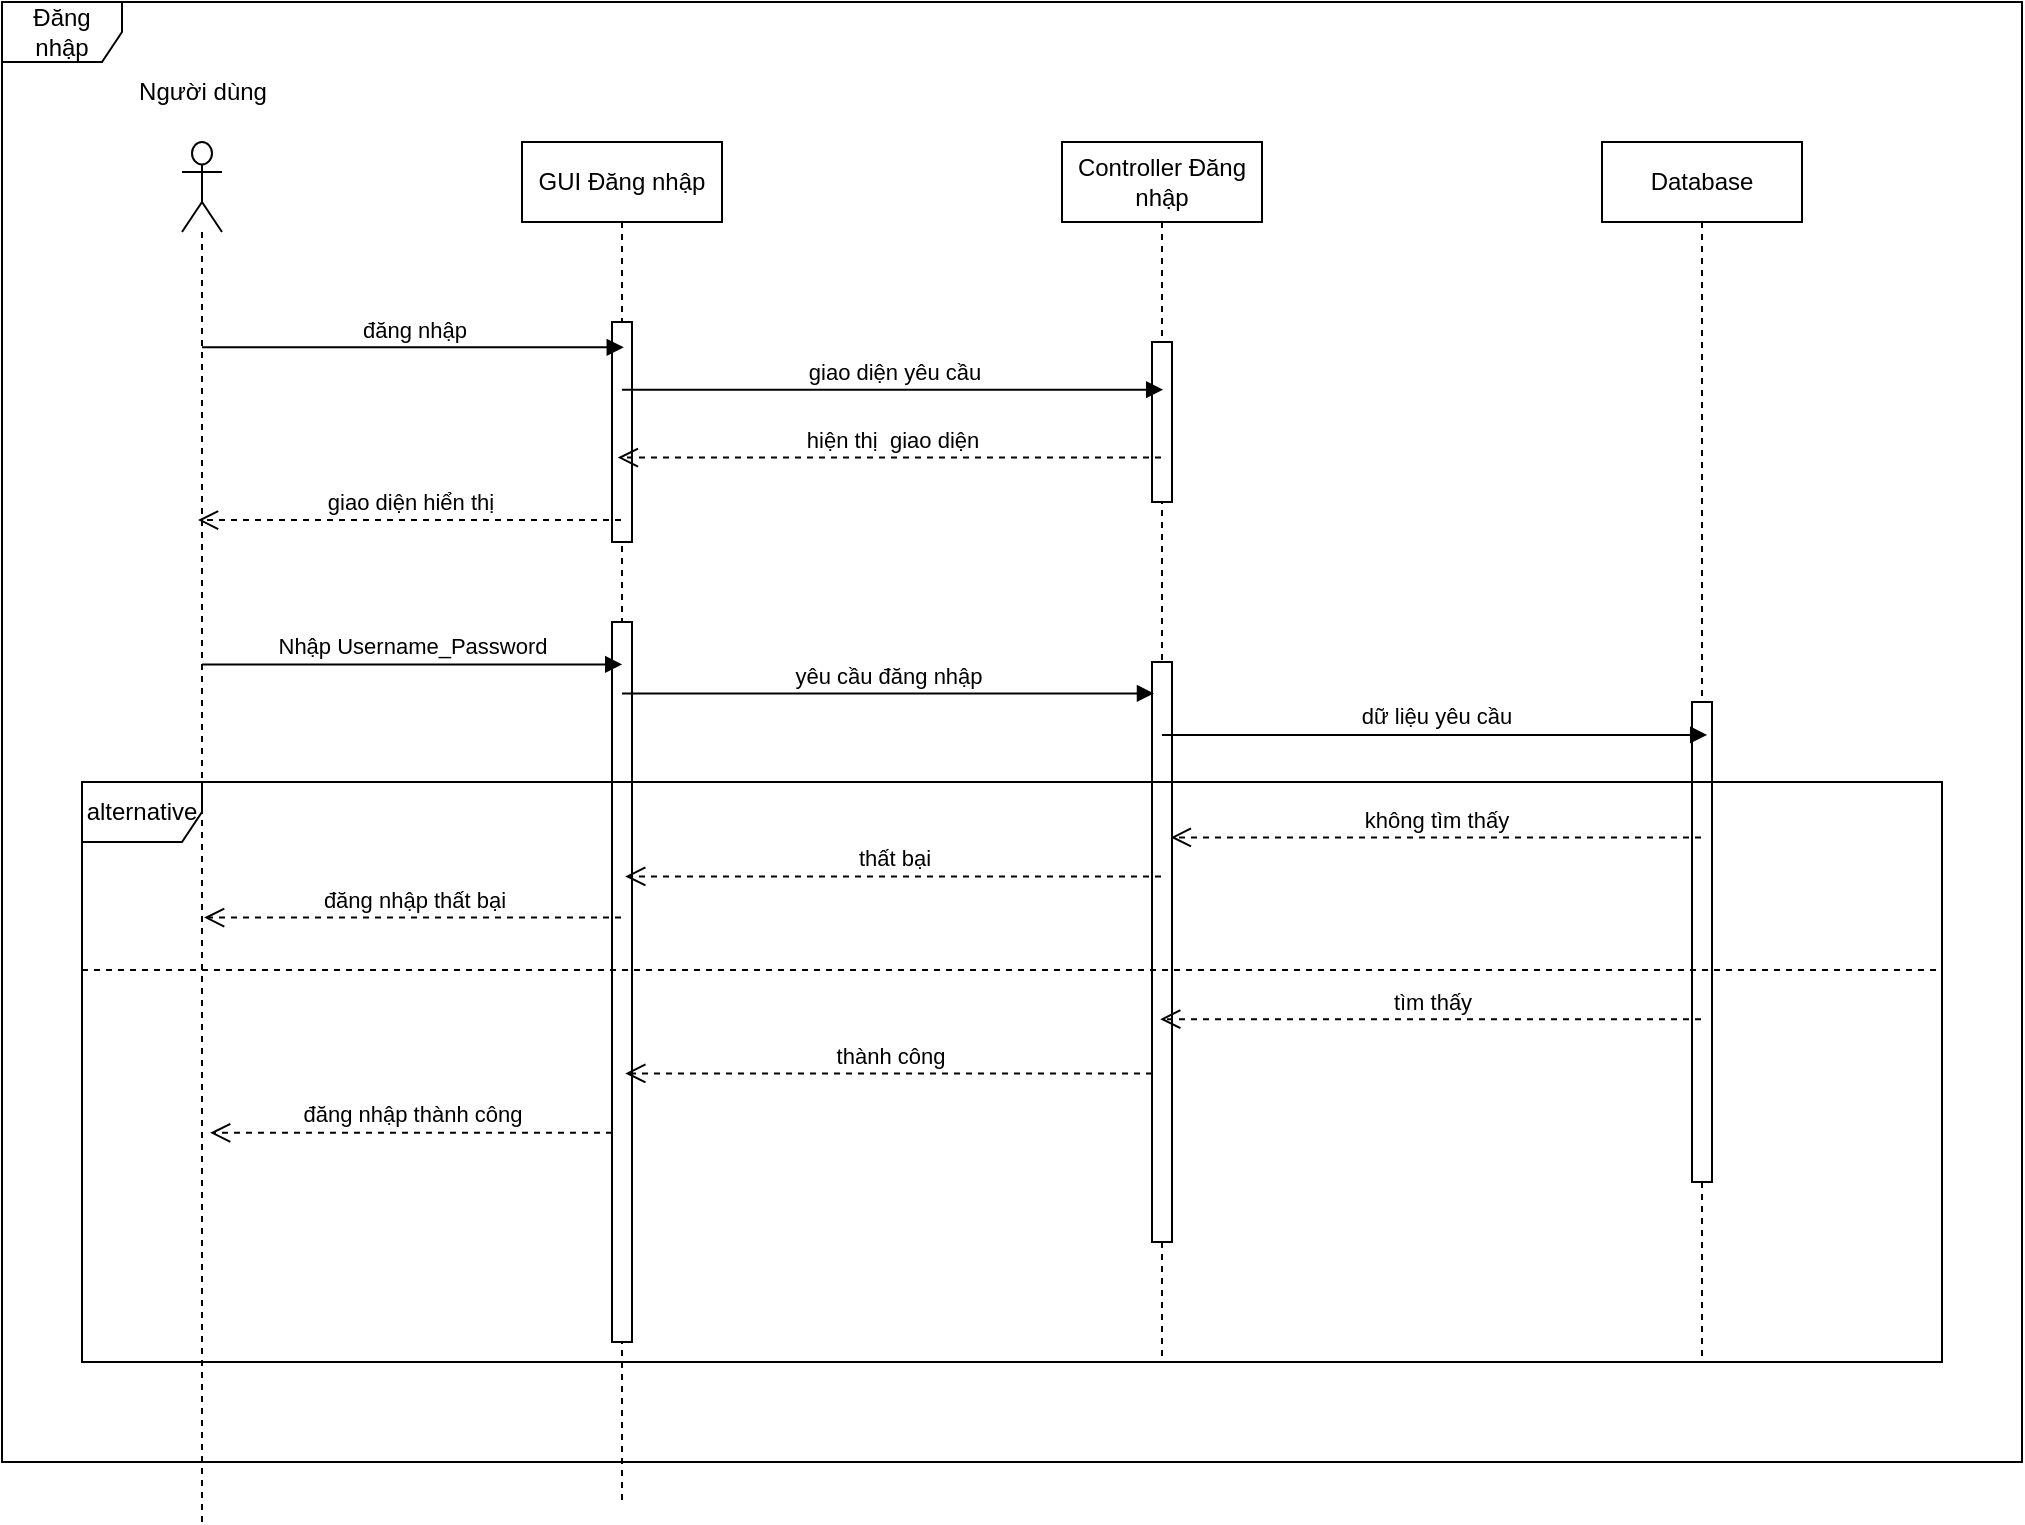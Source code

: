 <mxfile version="26.2.10">
  <diagram name="Page-1" id="GgFnEPtgthH3lwpOhFtf">
    <mxGraphModel dx="1107" dy="690" grid="1" gridSize="10" guides="1" tooltips="1" connect="1" arrows="1" fold="1" page="1" pageScale="1" pageWidth="1654" pageHeight="2336" math="0" shadow="0">
      <root>
        <mxCell id="0" />
        <mxCell id="1" parent="0" />
        <mxCell id="3b1TypIuAXbLdPKfbzBM-1" value="Đăng nhập" style="shape=umlFrame;whiteSpace=wrap;html=1;pointerEvents=0;" vertex="1" parent="1">
          <mxGeometry x="140" y="140" width="1010" height="730" as="geometry" />
        </mxCell>
        <mxCell id="3b1TypIuAXbLdPKfbzBM-2" value="" style="shape=umlLifeline;perimeter=lifelinePerimeter;whiteSpace=wrap;html=1;container=1;dropTarget=0;collapsible=0;recursiveResize=0;outlineConnect=0;portConstraint=eastwest;newEdgeStyle={&quot;curved&quot;:0,&quot;rounded&quot;:0};participant=umlActor;size=45;" vertex="1" parent="1">
          <mxGeometry x="230" y="210" width="20" height="690" as="geometry" />
        </mxCell>
        <mxCell id="3b1TypIuAXbLdPKfbzBM-3" value="GUI Đăng nhập" style="shape=umlLifeline;perimeter=lifelinePerimeter;whiteSpace=wrap;html=1;container=1;dropTarget=0;collapsible=0;recursiveResize=0;outlineConnect=0;portConstraint=eastwest;newEdgeStyle={&quot;curved&quot;:0,&quot;rounded&quot;:0};" vertex="1" parent="1">
          <mxGeometry x="400" y="210" width="100" height="680" as="geometry" />
        </mxCell>
        <mxCell id="3b1TypIuAXbLdPKfbzBM-7" value="" style="html=1;points=[[0,0,0,0,5],[0,1,0,0,-5],[1,0,0,0,5],[1,1,0,0,-5]];perimeter=orthogonalPerimeter;outlineConnect=0;targetShapes=umlLifeline;portConstraint=eastwest;newEdgeStyle={&quot;curved&quot;:0,&quot;rounded&quot;:0};" vertex="1" parent="3b1TypIuAXbLdPKfbzBM-3">
          <mxGeometry x="45" y="90" width="10" height="110" as="geometry" />
        </mxCell>
        <mxCell id="3b1TypIuAXbLdPKfbzBM-15" value="" style="html=1;points=[[0,0,0,0,5],[0,1,0,0,-5],[1,0,0,0,5],[1,1,0,0,-5]];perimeter=orthogonalPerimeter;outlineConnect=0;targetShapes=umlLifeline;portConstraint=eastwest;newEdgeStyle={&quot;curved&quot;:0,&quot;rounded&quot;:0};" vertex="1" parent="3b1TypIuAXbLdPKfbzBM-3">
          <mxGeometry x="45" y="240" width="10" height="360" as="geometry" />
        </mxCell>
        <mxCell id="3b1TypIuAXbLdPKfbzBM-4" value="Người dùng" style="text;html=1;align=center;verticalAlign=middle;resizable=0;points=[];autosize=1;strokeColor=none;fillColor=none;" vertex="1" parent="1">
          <mxGeometry x="195" y="170" width="90" height="30" as="geometry" />
        </mxCell>
        <mxCell id="3b1TypIuAXbLdPKfbzBM-5" value="Controller Đăng nhập" style="shape=umlLifeline;perimeter=lifelinePerimeter;whiteSpace=wrap;html=1;container=1;dropTarget=0;collapsible=0;recursiveResize=0;outlineConnect=0;portConstraint=eastwest;newEdgeStyle={&quot;curved&quot;:0,&quot;rounded&quot;:0};" vertex="1" parent="1">
          <mxGeometry x="670" y="210" width="100" height="610" as="geometry" />
        </mxCell>
        <mxCell id="3b1TypIuAXbLdPKfbzBM-8" value="" style="html=1;points=[[0,0,0,0,5],[0,1,0,0,-5],[1,0,0,0,5],[1,1,0,0,-5]];perimeter=orthogonalPerimeter;outlineConnect=0;targetShapes=umlLifeline;portConstraint=eastwest;newEdgeStyle={&quot;curved&quot;:0,&quot;rounded&quot;:0};" vertex="1" parent="3b1TypIuAXbLdPKfbzBM-5">
          <mxGeometry x="45" y="100" width="10" height="80" as="geometry" />
        </mxCell>
        <mxCell id="3b1TypIuAXbLdPKfbzBM-16" value="" style="html=1;points=[[0,0,0,0,5],[0,1,0,0,-5],[1,0,0,0,5],[1,1,0,0,-5]];perimeter=orthogonalPerimeter;outlineConnect=0;targetShapes=umlLifeline;portConstraint=eastwest;newEdgeStyle={&quot;curved&quot;:0,&quot;rounded&quot;:0};" vertex="1" parent="3b1TypIuAXbLdPKfbzBM-5">
          <mxGeometry x="45" y="260" width="10" height="290" as="geometry" />
        </mxCell>
        <mxCell id="3b1TypIuAXbLdPKfbzBM-6" value="Database" style="shape=umlLifeline;perimeter=lifelinePerimeter;whiteSpace=wrap;html=1;container=1;dropTarget=0;collapsible=0;recursiveResize=0;outlineConnect=0;portConstraint=eastwest;newEdgeStyle={&quot;curved&quot;:0,&quot;rounded&quot;:0};" vertex="1" parent="1">
          <mxGeometry x="940" y="210" width="100" height="610" as="geometry" />
        </mxCell>
        <mxCell id="3b1TypIuAXbLdPKfbzBM-17" value="" style="html=1;points=[[0,0,0,0,5],[0,1,0,0,-5],[1,0,0,0,5],[1,1,0,0,-5]];perimeter=orthogonalPerimeter;outlineConnect=0;targetShapes=umlLifeline;portConstraint=eastwest;newEdgeStyle={&quot;curved&quot;:0,&quot;rounded&quot;:0};" vertex="1" parent="3b1TypIuAXbLdPKfbzBM-6">
          <mxGeometry x="45" y="280" width="10" height="240" as="geometry" />
        </mxCell>
        <mxCell id="3b1TypIuAXbLdPKfbzBM-10" value="giao diện yêu cầu" style="html=1;verticalAlign=bottom;endArrow=block;curved=0;rounded=0;entryX=0.506;entryY=0.203;entryDx=0;entryDy=0;entryPerimeter=0;" edge="1" parent="1" source="3b1TypIuAXbLdPKfbzBM-3" target="3b1TypIuAXbLdPKfbzBM-5">
          <mxGeometry width="80" relative="1" as="geometry">
            <mxPoint x="650" y="460" as="sourcePoint" />
            <mxPoint x="730" y="460" as="targetPoint" />
          </mxGeometry>
        </mxCell>
        <mxCell id="3b1TypIuAXbLdPKfbzBM-19" value="yêu cầu đăng nhập" style="html=1;verticalAlign=bottom;endArrow=block;curved=0;rounded=0;entryX=0.46;entryY=0.452;entryDx=0;entryDy=0;entryPerimeter=0;" edge="1" parent="1" source="3b1TypIuAXbLdPKfbzBM-3" target="3b1TypIuAXbLdPKfbzBM-5">
          <mxGeometry width="80" relative="1" as="geometry">
            <mxPoint x="650" y="660" as="sourcePoint" />
            <mxPoint x="730" y="660" as="targetPoint" />
          </mxGeometry>
        </mxCell>
        <mxCell id="3b1TypIuAXbLdPKfbzBM-20" value="dữ liệu yêu cầu" style="html=1;verticalAlign=bottom;endArrow=block;curved=0;rounded=0;entryX=0.526;entryY=0.486;entryDx=0;entryDy=0;entryPerimeter=0;" edge="1" parent="1" source="3b1TypIuAXbLdPKfbzBM-5" target="3b1TypIuAXbLdPKfbzBM-6">
          <mxGeometry width="80" relative="1" as="geometry">
            <mxPoint x="650" y="460" as="sourcePoint" />
            <mxPoint x="730" y="460" as="targetPoint" />
          </mxGeometry>
        </mxCell>
        <mxCell id="3b1TypIuAXbLdPKfbzBM-21" value="giao diện hiển thị" style="html=1;verticalAlign=bottom;endArrow=open;dashed=1;endSize=8;curved=0;rounded=0;entryX=0.4;entryY=0.274;entryDx=0;entryDy=0;entryPerimeter=0;" edge="1" parent="1" source="3b1TypIuAXbLdPKfbzBM-3" target="3b1TypIuAXbLdPKfbzBM-2">
          <mxGeometry relative="1" as="geometry">
            <mxPoint x="730" y="560" as="sourcePoint" />
            <mxPoint x="650" y="560" as="targetPoint" />
          </mxGeometry>
        </mxCell>
        <mxCell id="3b1TypIuAXbLdPKfbzBM-22" value="hiện thị&amp;nbsp; giao diện" style="html=1;verticalAlign=bottom;endArrow=open;dashed=1;endSize=8;curved=0;rounded=0;entryX=0.479;entryY=0.232;entryDx=0;entryDy=0;entryPerimeter=0;" edge="1" parent="1" source="3b1TypIuAXbLdPKfbzBM-5" target="3b1TypIuAXbLdPKfbzBM-3">
          <mxGeometry x="-0.006" relative="1" as="geometry">
            <mxPoint x="730" y="540" as="sourcePoint" />
            <mxPoint x="650" y="540" as="targetPoint" />
            <mxPoint as="offset" />
          </mxGeometry>
        </mxCell>
        <mxCell id="3b1TypIuAXbLdPKfbzBM-23" value="đăng nhập" style="html=1;verticalAlign=bottom;endArrow=block;curved=0;rounded=0;entryX=0.509;entryY=0.151;entryDx=0;entryDy=0;entryPerimeter=0;" edge="1" parent="1" source="3b1TypIuAXbLdPKfbzBM-2" target="3b1TypIuAXbLdPKfbzBM-3">
          <mxGeometry width="80" relative="1" as="geometry">
            <mxPoint x="650" y="540" as="sourcePoint" />
            <mxPoint x="730" y="540" as="targetPoint" />
          </mxGeometry>
        </mxCell>
        <mxCell id="3b1TypIuAXbLdPKfbzBM-24" value="Nhập Username_Password" style="html=1;verticalAlign=bottom;endArrow=block;curved=0;rounded=0;entryX=0.513;entryY=0.059;entryDx=0;entryDy=0;entryPerimeter=0;" edge="1" parent="1" source="3b1TypIuAXbLdPKfbzBM-2" target="3b1TypIuAXbLdPKfbzBM-15">
          <mxGeometry width="80" relative="1" as="geometry">
            <mxPoint x="650" y="540" as="sourcePoint" />
            <mxPoint x="730" y="540" as="targetPoint" />
          </mxGeometry>
        </mxCell>
        <mxCell id="3b1TypIuAXbLdPKfbzBM-25" value="alternative" style="shape=umlFrame;whiteSpace=wrap;html=1;pointerEvents=0;" vertex="1" parent="1">
          <mxGeometry x="180" y="530" width="930" height="290" as="geometry" />
        </mxCell>
        <mxCell id="3b1TypIuAXbLdPKfbzBM-26" value="không tìm thấy" style="html=1;verticalAlign=bottom;endArrow=open;dashed=1;endSize=8;curved=0;rounded=0;entryX=0.544;entryY=0.57;entryDx=0;entryDy=0;entryPerimeter=0;" edge="1" parent="1" source="3b1TypIuAXbLdPKfbzBM-6" target="3b1TypIuAXbLdPKfbzBM-5">
          <mxGeometry relative="1" as="geometry">
            <mxPoint x="730" y="540" as="sourcePoint" />
            <mxPoint x="650" y="540" as="targetPoint" />
          </mxGeometry>
        </mxCell>
        <mxCell id="3b1TypIuAXbLdPKfbzBM-27" value="thất bại" style="html=1;verticalAlign=bottom;endArrow=open;dashed=1;endSize=8;curved=0;rounded=0;entryX=0.516;entryY=0.54;entryDx=0;entryDy=0;entryPerimeter=0;" edge="1" parent="1" source="3b1TypIuAXbLdPKfbzBM-5" target="3b1TypIuAXbLdPKfbzBM-3">
          <mxGeometry relative="1" as="geometry">
            <mxPoint x="730" y="540" as="sourcePoint" />
            <mxPoint x="650" y="540" as="targetPoint" />
          </mxGeometry>
        </mxCell>
        <mxCell id="3b1TypIuAXbLdPKfbzBM-28" value="đăng nhập thất bại" style="html=1;verticalAlign=bottom;endArrow=open;dashed=1;endSize=8;curved=0;rounded=0;entryX=0.552;entryY=0.562;entryDx=0;entryDy=0;entryPerimeter=0;" edge="1" parent="1" source="3b1TypIuAXbLdPKfbzBM-3" target="3b1TypIuAXbLdPKfbzBM-2">
          <mxGeometry relative="1" as="geometry">
            <mxPoint x="730" y="540" as="sourcePoint" />
            <mxPoint x="650" y="540" as="targetPoint" />
          </mxGeometry>
        </mxCell>
        <mxCell id="3b1TypIuAXbLdPKfbzBM-29" value="" style="line;strokeWidth=1;fillColor=none;align=left;verticalAlign=middle;spacingTop=-1;spacingLeft=3;spacingRight=3;rotatable=0;labelPosition=right;points=[];portConstraint=eastwest;strokeColor=inherit;dashed=1;" vertex="1" parent="1">
          <mxGeometry x="180" y="620" width="930" height="8" as="geometry" />
        </mxCell>
        <mxCell id="3b1TypIuAXbLdPKfbzBM-30" value="tìm thấy" style="html=1;verticalAlign=bottom;endArrow=open;dashed=1;endSize=8;curved=0;rounded=0;entryX=0.491;entryY=0.719;entryDx=0;entryDy=0;entryPerimeter=0;" edge="1" parent="1" source="3b1TypIuAXbLdPKfbzBM-6" target="3b1TypIuAXbLdPKfbzBM-5">
          <mxGeometry relative="1" as="geometry">
            <mxPoint x="730" y="610" as="sourcePoint" />
            <mxPoint x="650" y="610" as="targetPoint" />
          </mxGeometry>
        </mxCell>
        <mxCell id="3b1TypIuAXbLdPKfbzBM-31" value="thành công" style="html=1;verticalAlign=bottom;endArrow=open;dashed=1;endSize=8;curved=0;rounded=0;entryX=0.664;entryY=0.627;entryDx=0;entryDy=0;entryPerimeter=0;" edge="1" parent="1" source="3b1TypIuAXbLdPKfbzBM-16" target="3b1TypIuAXbLdPKfbzBM-15">
          <mxGeometry x="-0.0" relative="1" as="geometry">
            <mxPoint x="730" y="610" as="sourcePoint" />
            <mxPoint x="650" y="610" as="targetPoint" />
            <mxPoint as="offset" />
          </mxGeometry>
        </mxCell>
        <mxCell id="3b1TypIuAXbLdPKfbzBM-32" value="đăng nhập thành công" style="html=1;verticalAlign=bottom;endArrow=open;dashed=1;endSize=8;curved=0;rounded=0;entryX=0.703;entryY=0.718;entryDx=0;entryDy=0;entryPerimeter=0;" edge="1" parent="1" source="3b1TypIuAXbLdPKfbzBM-15" target="3b1TypIuAXbLdPKfbzBM-2">
          <mxGeometry relative="1" as="geometry">
            <mxPoint x="730" y="610" as="sourcePoint" />
            <mxPoint x="650" y="610" as="targetPoint" />
          </mxGeometry>
        </mxCell>
      </root>
    </mxGraphModel>
  </diagram>
</mxfile>
